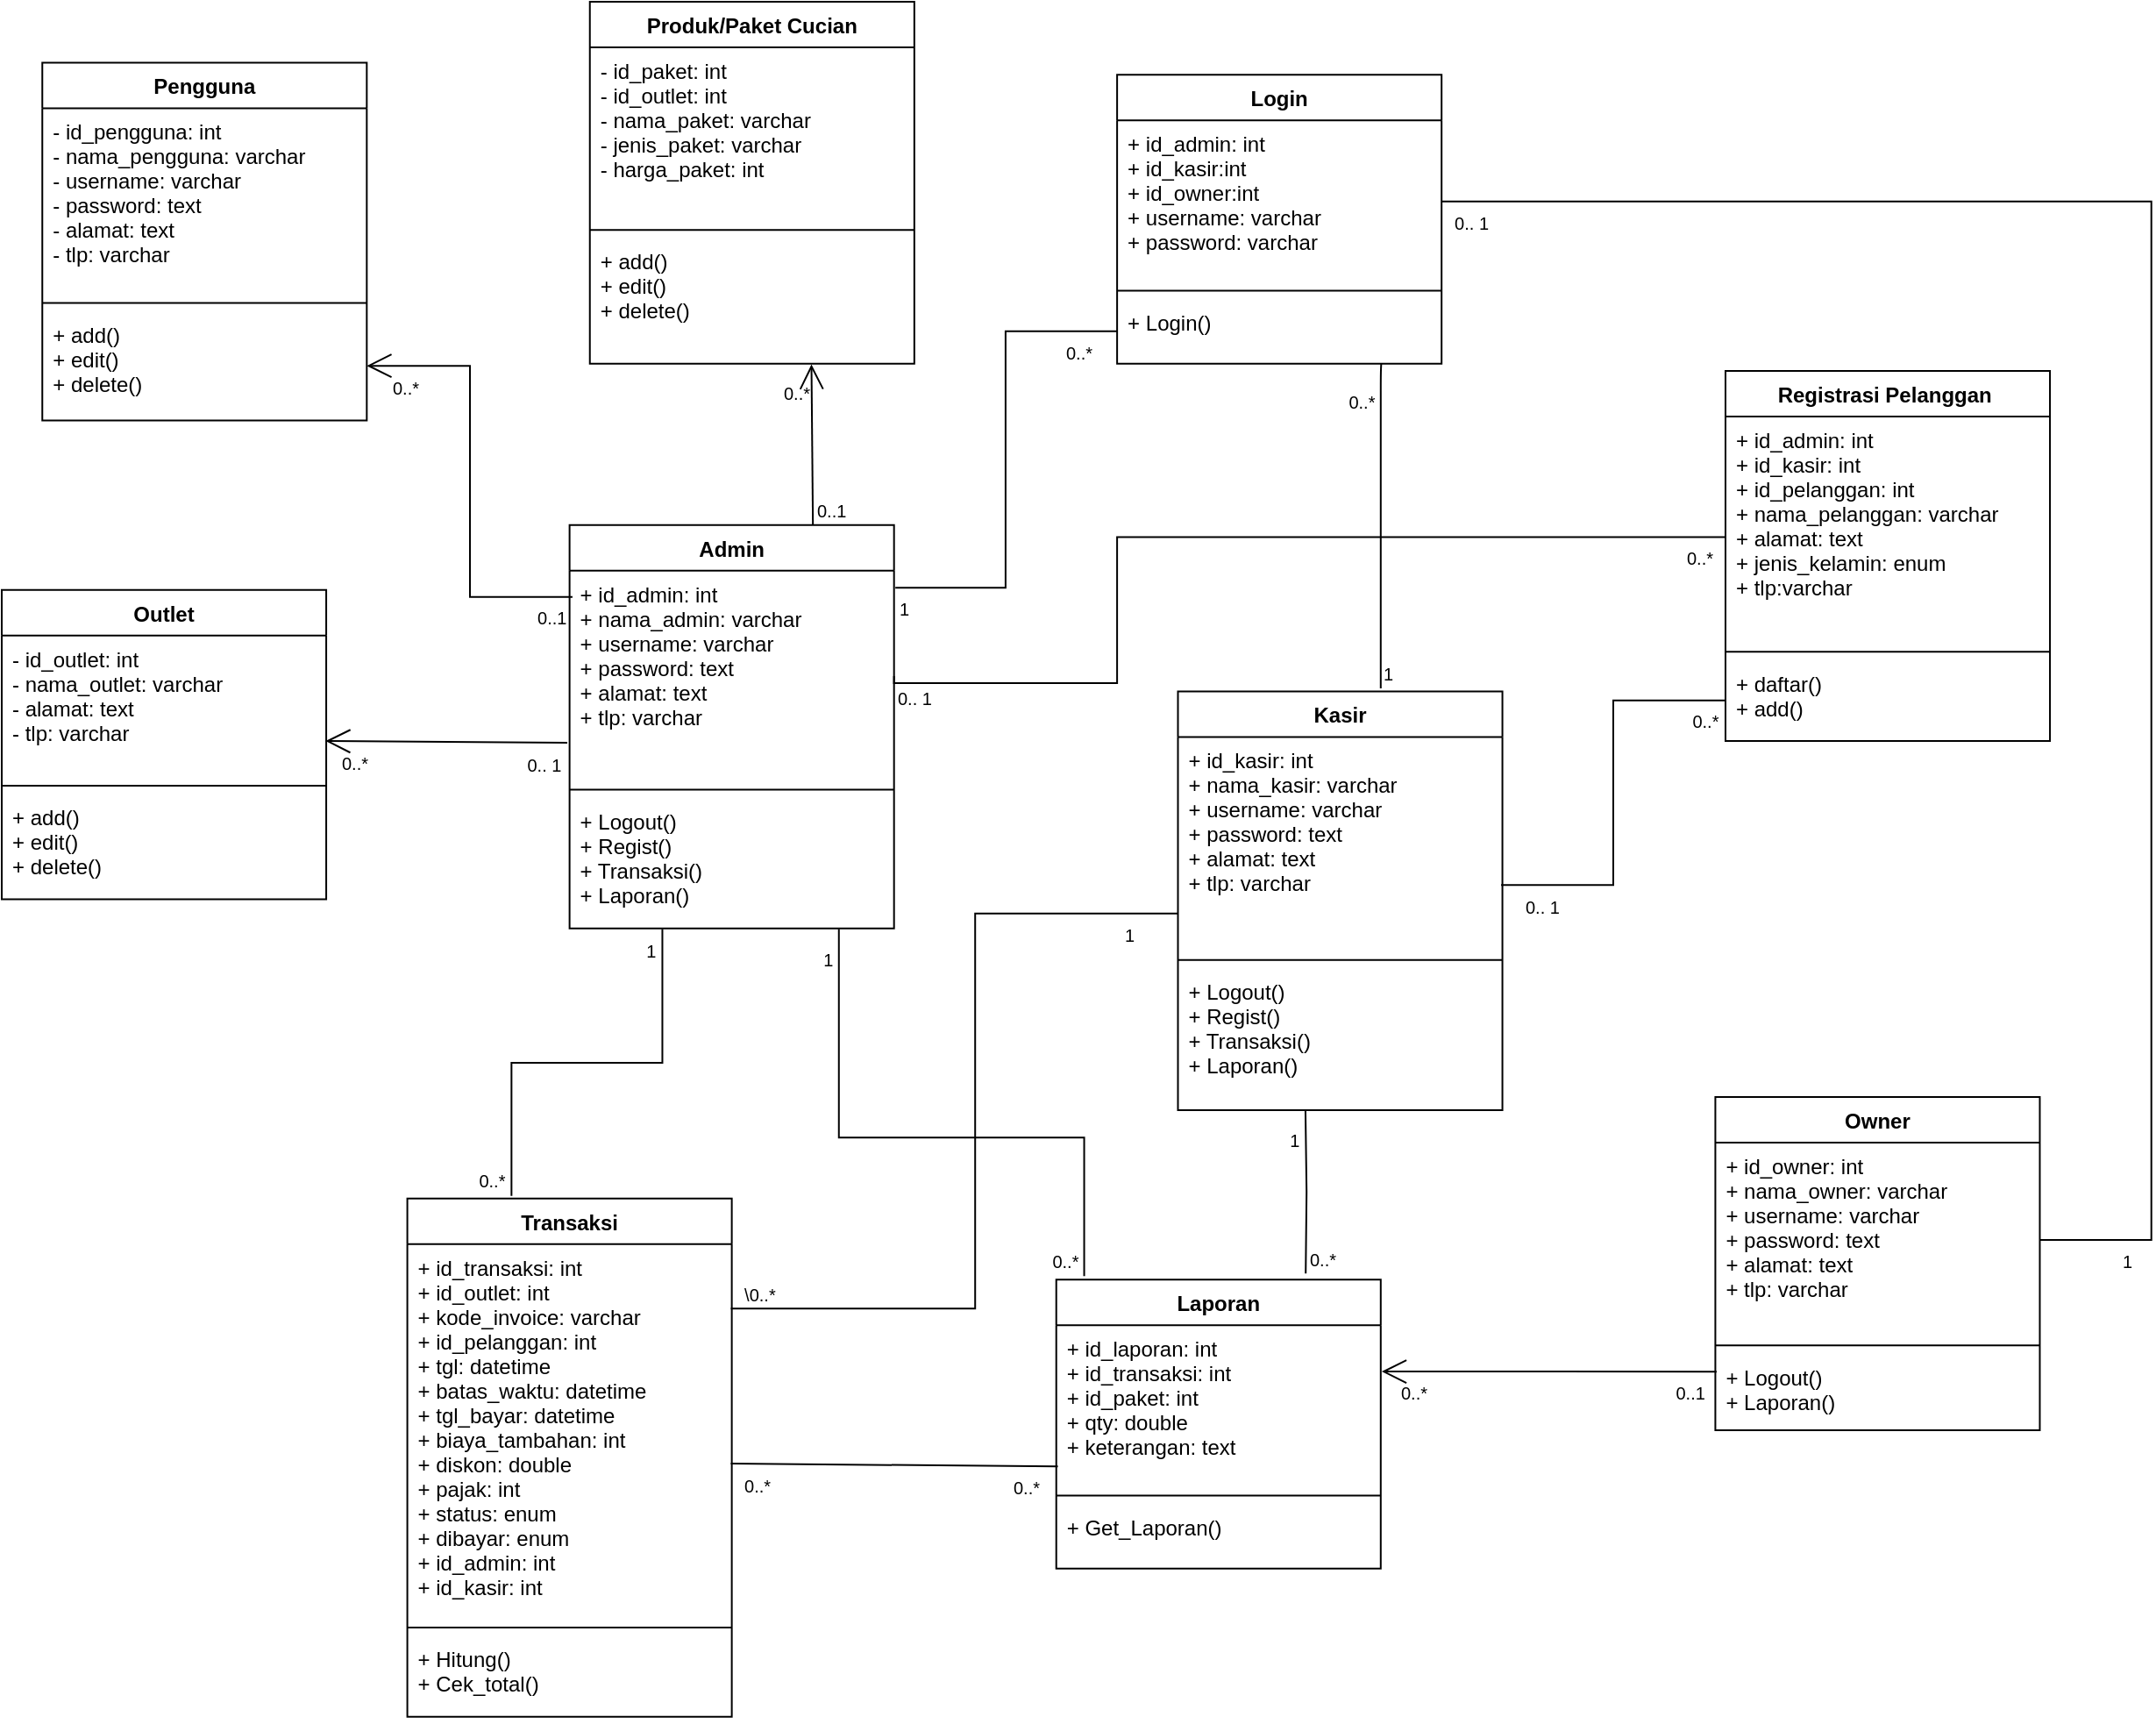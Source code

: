 <mxfile version="13.9.9" type="device"><diagram id="BVl_I3V3yNyQoxOFareO" name="laundry"><mxGraphModel dx="854" dy="506" grid="1" gridSize="10" guides="1" tooltips="1" connect="1" arrows="1" fold="1" page="1" pageScale="1" pageWidth="1700" pageHeight="1100" math="0" shadow="0"><root><mxCell id="0"/><mxCell id="1" parent="0"/><mxCell id="NLVMlmAIXSOTQww0Jug1-1" value="Admin" style="swimlane;fontStyle=1;align=center;verticalAlign=top;childLayout=stackLayout;horizontal=1;startSize=26;horizontalStack=0;resizeParent=1;resizeParentMax=0;resizeLast=0;collapsible=1;marginBottom=0;" parent="1" vertex="1"><mxGeometry x="560.809" y="338.367" width="185.03" height="230.004" as="geometry"/></mxCell><mxCell id="NLVMlmAIXSOTQww0Jug1-2" value="+ id_admin: int&#10;+ nama_admin: varchar&#10;+ username: varchar&#10;+ password: text&#10;+ alamat: text&#10;+ tlp: varchar" style="text;strokeColor=none;fillColor=none;align=left;verticalAlign=top;spacingLeft=4;spacingRight=4;overflow=hidden;rotatable=0;points=[[0,0.5],[1,0.5]];portConstraint=eastwest;" parent="NLVMlmAIXSOTQww0Jug1-1" vertex="1"><mxGeometry y="26" width="185.03" height="120.272" as="geometry"/></mxCell><mxCell id="NLVMlmAIXSOTQww0Jug1-3" value="" style="line;strokeWidth=1;fillColor=none;align=left;verticalAlign=middle;spacingTop=-1;spacingLeft=3;spacingRight=3;rotatable=0;labelPosition=right;points=[];portConstraint=eastwest;" parent="NLVMlmAIXSOTQww0Jug1-1" vertex="1"><mxGeometry y="146.272" width="185.03" height="9.252" as="geometry"/></mxCell><mxCell id="NLVMlmAIXSOTQww0Jug1-4" value="+ Logout()&#10;+ Regist()&#10;+ Transaksi()&#10;+ Laporan()&#10;" style="text;strokeColor=none;fillColor=none;align=left;verticalAlign=top;spacingLeft=4;spacingRight=4;overflow=hidden;rotatable=0;points=[[0,0.5],[1,0.5]];portConstraint=eastwest;" parent="NLVMlmAIXSOTQww0Jug1-1" vertex="1"><mxGeometry y="155.524" width="185.03" height="74.48" as="geometry"/></mxCell><mxCell id="0i32CVucaFQMBINQpZ15-2" value="Kasir" style="swimlane;fontStyle=1;align=center;verticalAlign=top;childLayout=stackLayout;horizontal=1;startSize=26;horizontalStack=0;resizeParent=1;resizeParentMax=0;resizeLast=0;collapsible=1;marginBottom=0;" parent="1" vertex="1"><mxGeometry x="907.748" y="433.197" width="185.034" height="238.789" as="geometry"/></mxCell><mxCell id="0i32CVucaFQMBINQpZ15-3" value="+ id_kasir: int&#10;+ nama_kasir: varchar&#10;+ username: varchar&#10;+ password: text&#10;+ alamat: text&#10;+ tlp: varchar" style="text;strokeColor=none;fillColor=none;align=left;verticalAlign=top;spacingLeft=4;spacingRight=4;overflow=hidden;rotatable=0;points=[[0,0.5],[1,0.5]];portConstraint=eastwest;" parent="0i32CVucaFQMBINQpZ15-2" vertex="1"><mxGeometry y="26" width="185.034" height="122.585" as="geometry"/></mxCell><mxCell id="0i32CVucaFQMBINQpZ15-4" value="" style="line;strokeWidth=1;fillColor=none;align=left;verticalAlign=middle;spacingTop=-1;spacingLeft=3;spacingRight=3;rotatable=0;labelPosition=right;points=[];portConstraint=eastwest;" parent="0i32CVucaFQMBINQpZ15-2" vertex="1"><mxGeometry y="148.585" width="185.034" height="9.252" as="geometry"/></mxCell><mxCell id="0i32CVucaFQMBINQpZ15-5" value="+ Logout()&#10;+ Regist()&#10;+ Transaksi()&#10;+ Laporan()" style="text;strokeColor=none;fillColor=none;align=left;verticalAlign=top;spacingLeft=4;spacingRight=4;overflow=hidden;rotatable=0;points=[[0,0.5],[1,0.5]];portConstraint=eastwest;" parent="0i32CVucaFQMBINQpZ15-2" vertex="1"><mxGeometry y="157.837" width="185.034" height="80.952" as="geometry"/></mxCell><mxCell id="0i32CVucaFQMBINQpZ15-6" value="Owner" style="swimlane;fontStyle=1;align=center;verticalAlign=top;childLayout=stackLayout;horizontal=1;startSize=26;horizontalStack=0;resizeParent=1;resizeParentMax=0;resizeLast=0;collapsible=1;marginBottom=0;" parent="1" vertex="1"><mxGeometry x="1214.211" y="664.49" width="185.03" height="190.002" as="geometry"/></mxCell><mxCell id="0i32CVucaFQMBINQpZ15-7" value="+ id_owner: int&#10;+ nama_owner: varchar&#10;+ username: varchar&#10;+ password: text&#10;+ alamat: text&#10;+ tlp: varchar" style="text;strokeColor=none;fillColor=none;align=left;verticalAlign=top;spacingLeft=4;spacingRight=4;overflow=hidden;rotatable=0;points=[[0,0.5],[1,0.5]];portConstraint=eastwest;" parent="0i32CVucaFQMBINQpZ15-6" vertex="1"><mxGeometry y="26" width="185.03" height="111.02" as="geometry"/></mxCell><mxCell id="0i32CVucaFQMBINQpZ15-8" value="" style="line;strokeWidth=1;fillColor=none;align=left;verticalAlign=middle;spacingTop=-1;spacingLeft=3;spacingRight=3;rotatable=0;labelPosition=right;points=[];portConstraint=eastwest;" parent="0i32CVucaFQMBINQpZ15-6" vertex="1"><mxGeometry y="137.02" width="185.03" height="9.252" as="geometry"/></mxCell><mxCell id="0i32CVucaFQMBINQpZ15-9" value="+ Logout()&#10;+ Laporan()" style="text;strokeColor=none;fillColor=none;align=left;verticalAlign=top;spacingLeft=4;spacingRight=4;overflow=hidden;rotatable=0;points=[[0,0.5],[1,0.5]];portConstraint=eastwest;" parent="0i32CVucaFQMBINQpZ15-6" vertex="1"><mxGeometry y="146.272" width="185.03" height="43.73" as="geometry"/></mxCell><mxCell id="0i32CVucaFQMBINQpZ15-11" value="Laporan" style="swimlane;fontStyle=1;align=center;verticalAlign=top;childLayout=stackLayout;horizontal=1;startSize=26;horizontalStack=0;resizeParent=1;resizeParentMax=0;resizeLast=0;collapsible=1;marginBottom=0;" parent="1" vertex="1"><mxGeometry x="838.36" y="768.571" width="185.034" height="164.776" as="geometry"/></mxCell><mxCell id="0i32CVucaFQMBINQpZ15-12" value="+ id_laporan: int&#10;+ id_transaksi: int&#10;+ id_paket: int&#10;+ qty: double&#10;+ keterangan: text" style="text;strokeColor=none;fillColor=none;align=left;verticalAlign=top;spacingLeft=4;spacingRight=4;overflow=hidden;rotatable=0;points=[[0,0.5],[1,0.5]];portConstraint=eastwest;" parent="0i32CVucaFQMBINQpZ15-11" vertex="1"><mxGeometry y="26" width="185.034" height="92.517" as="geometry"/></mxCell><mxCell id="0i32CVucaFQMBINQpZ15-13" value="" style="line;strokeWidth=1;fillColor=none;align=left;verticalAlign=middle;spacingTop=-1;spacingLeft=3;spacingRight=3;rotatable=0;labelPosition=right;points=[];portConstraint=eastwest;" parent="0i32CVucaFQMBINQpZ15-11" vertex="1"><mxGeometry y="118.517" width="185.034" height="9.252" as="geometry"/></mxCell><mxCell id="0i32CVucaFQMBINQpZ15-14" value="+ Get_Laporan()" style="text;strokeColor=none;fillColor=none;align=left;verticalAlign=top;spacingLeft=4;spacingRight=4;overflow=hidden;rotatable=0;points=[[0,0.5],[1,0.5]];portConstraint=eastwest;" parent="0i32CVucaFQMBINQpZ15-11" vertex="1"><mxGeometry y="127.769" width="185.034" height="37.007" as="geometry"/></mxCell><mxCell id="0i32CVucaFQMBINQpZ15-15" value="Transaksi" style="swimlane;fontStyle=1;align=center;verticalAlign=top;childLayout=stackLayout;horizontal=1;startSize=26;horizontalStack=0;resizeParent=1;resizeParentMax=0;resizeLast=0;collapsible=1;marginBottom=0;" parent="1" vertex="1"><mxGeometry x="468.292" y="722.313" width="185.03" height="295.51" as="geometry"/></mxCell><mxCell id="0i32CVucaFQMBINQpZ15-16" value="+ id_transaksi: int&#10;+ id_outlet: int&#10;+ kode_invoice: varchar&#10;+ id_pelanggan: int&#10;+ tgl: datetime&#10;+ batas_waktu: datetime&#10;+ tgl_bayar: datetime&#10;+ biaya_tambahan: int&#10;+ diskon: double&#10;+ pajak: int&#10;+ status: enum&#10;+ dibayar: enum&#10;+ id_admin: int&#10;+ id_kasir: int" style="text;strokeColor=none;fillColor=none;align=left;verticalAlign=top;spacingLeft=4;spacingRight=4;overflow=hidden;rotatable=0;points=[[0,0.5],[1,0.5]];portConstraint=eastwest;" parent="0i32CVucaFQMBINQpZ15-15" vertex="1"><mxGeometry y="26" width="185.03" height="214" as="geometry"/></mxCell><mxCell id="0i32CVucaFQMBINQpZ15-17" value="" style="line;strokeWidth=1;fillColor=none;align=left;verticalAlign=middle;spacingTop=-1;spacingLeft=3;spacingRight=3;rotatable=0;labelPosition=right;points=[];portConstraint=eastwest;" parent="0i32CVucaFQMBINQpZ15-15" vertex="1"><mxGeometry y="240" width="185.03" height="9.252" as="geometry"/></mxCell><mxCell id="0i32CVucaFQMBINQpZ15-18" value="+ Hitung()&#10;+ Cek_total()" style="text;strokeColor=none;fillColor=none;align=left;verticalAlign=top;spacingLeft=4;spacingRight=4;overflow=hidden;rotatable=0;points=[[0,0.5],[1,0.5]];portConstraint=eastwest;" parent="0i32CVucaFQMBINQpZ15-15" vertex="1"><mxGeometry y="249.252" width="185.03" height="46.259" as="geometry"/></mxCell><mxCell id="0i32CVucaFQMBINQpZ15-19" value="Outlet" style="swimlane;fontStyle=1;align=center;verticalAlign=top;childLayout=stackLayout;horizontal=1;startSize=26;horizontalStack=0;resizeParent=1;resizeParentMax=0;resizeLast=0;collapsible=1;marginBottom=0;" parent="1" vertex="1"><mxGeometry x="237" y="375.374" width="185.034" height="176.34" as="geometry"/></mxCell><mxCell id="0i32CVucaFQMBINQpZ15-20" value="- id_outlet: int&#10;- nama_outlet: varchar&#10;- alamat: text&#10;- tlp: varchar&#10;" style="text;strokeColor=none;fillColor=none;align=left;verticalAlign=top;spacingLeft=4;spacingRight=4;overflow=hidden;rotatable=0;points=[[0,0.5],[1,0.5]];portConstraint=eastwest;" parent="0i32CVucaFQMBINQpZ15-19" vertex="1"><mxGeometry y="26" width="185.034" height="80.952" as="geometry"/></mxCell><mxCell id="0i32CVucaFQMBINQpZ15-21" value="" style="line;strokeWidth=1;fillColor=none;align=left;verticalAlign=middle;spacingTop=-1;spacingLeft=3;spacingRight=3;rotatable=0;labelPosition=right;points=[];portConstraint=eastwest;" parent="0i32CVucaFQMBINQpZ15-19" vertex="1"><mxGeometry y="106.952" width="185.034" height="9.252" as="geometry"/></mxCell><mxCell id="0i32CVucaFQMBINQpZ15-22" value="+ add()&#10;+ edit()&#10;+ delete()" style="text;strokeColor=none;fillColor=none;align=left;verticalAlign=top;spacingLeft=4;spacingRight=4;overflow=hidden;rotatable=0;points=[[0,0.5],[1,0.5]];portConstraint=eastwest;" parent="0i32CVucaFQMBINQpZ15-19" vertex="1"><mxGeometry y="116.204" width="185.034" height="60.136" as="geometry"/></mxCell><mxCell id="0i32CVucaFQMBINQpZ15-23" value="Produk/Paket Cucian" style="swimlane;fontStyle=1;align=center;verticalAlign=top;childLayout=stackLayout;horizontal=1;startSize=26;horizontalStack=0;resizeParent=1;resizeParentMax=0;resizeLast=0;collapsible=1;marginBottom=0;" parent="1" vertex="1"><mxGeometry x="572.374" y="40" width="185.034" height="206.408" as="geometry"/></mxCell><mxCell id="0i32CVucaFQMBINQpZ15-24" value="- id_paket: int&#10;- id_outlet: int&#10;- nama_paket: varchar&#10;- jenis_paket: varchar&#10;- harga_paket: int" style="text;strokeColor=none;fillColor=none;align=left;verticalAlign=top;spacingLeft=4;spacingRight=4;overflow=hidden;rotatable=0;points=[[0,0.5],[1,0.5]];portConstraint=eastwest;" parent="0i32CVucaFQMBINQpZ15-23" vertex="1"><mxGeometry y="26" width="185.034" height="99.456" as="geometry"/></mxCell><mxCell id="0i32CVucaFQMBINQpZ15-25" value="" style="line;strokeWidth=1;fillColor=none;align=left;verticalAlign=middle;spacingTop=-1;spacingLeft=3;spacingRight=3;rotatable=0;labelPosition=right;points=[];portConstraint=eastwest;" parent="0i32CVucaFQMBINQpZ15-23" vertex="1"><mxGeometry y="125.456" width="185.034" height="9.252" as="geometry"/></mxCell><mxCell id="0i32CVucaFQMBINQpZ15-26" value="+ add()&#10;+ edit()&#10;+ delete()" style="text;strokeColor=none;fillColor=none;align=left;verticalAlign=top;spacingLeft=4;spacingRight=4;overflow=hidden;rotatable=0;points=[[0,0.5],[1,0.5]];portConstraint=eastwest;" parent="0i32CVucaFQMBINQpZ15-23" vertex="1"><mxGeometry y="134.707" width="185.034" height="71.701" as="geometry"/></mxCell><mxCell id="0i32CVucaFQMBINQpZ15-27" value="Pengguna" style="swimlane;fontStyle=1;align=center;verticalAlign=top;childLayout=stackLayout;horizontal=1;startSize=26;horizontalStack=0;resizeParent=1;resizeParentMax=0;resizeLast=0;collapsible=1;marginBottom=0;" parent="1" vertex="1"><mxGeometry x="260.129" y="74.694" width="185.034" height="204.095" as="geometry"/></mxCell><mxCell id="0i32CVucaFQMBINQpZ15-28" value="- id_pengguna: int&#10;- nama_pengguna: varchar&#10;- username: varchar&#10;- password: text&#10;- alamat: text&#10;- tlp: varchar" style="text;strokeColor=none;fillColor=none;align=left;verticalAlign=top;spacingLeft=4;spacingRight=4;overflow=hidden;rotatable=0;points=[[0,0.5],[1,0.5]];portConstraint=eastwest;" parent="0i32CVucaFQMBINQpZ15-27" vertex="1"><mxGeometry y="26" width="185.034" height="106.395" as="geometry"/></mxCell><mxCell id="0i32CVucaFQMBINQpZ15-29" value="" style="line;strokeWidth=1;fillColor=none;align=left;verticalAlign=middle;spacingTop=-1;spacingLeft=3;spacingRight=3;rotatable=0;labelPosition=right;points=[];portConstraint=eastwest;" parent="0i32CVucaFQMBINQpZ15-27" vertex="1"><mxGeometry y="132.395" width="185.034" height="9.252" as="geometry"/></mxCell><mxCell id="0i32CVucaFQMBINQpZ15-30" value="+ add()&#10;+ edit()&#10;+ delete()" style="text;strokeColor=none;fillColor=none;align=left;verticalAlign=top;spacingLeft=4;spacingRight=4;overflow=hidden;rotatable=0;points=[[0,0.5],[1,0.5]];portConstraint=eastwest;" parent="0i32CVucaFQMBINQpZ15-27" vertex="1"><mxGeometry y="141.646" width="185.034" height="62.449" as="geometry"/></mxCell><mxCell id="0i32CVucaFQMBINQpZ15-31" value="Registrasi Pelanggan " style="swimlane;fontStyle=1;align=center;verticalAlign=top;childLayout=stackLayout;horizontal=1;startSize=26;horizontalStack=0;resizeParent=1;resizeParentMax=0;resizeLast=0;collapsible=1;marginBottom=0;" parent="1" vertex="1"><mxGeometry x="1219.993" y="250.476" width="185.034" height="211.034" as="geometry"/></mxCell><mxCell id="0i32CVucaFQMBINQpZ15-32" value="+ id_admin: int&#10;+ id_kasir: int&#10;+ id_pelanggan: int&#10;+ nama_pelanggan: varchar&#10;+ alamat: text&#10;+ jenis_kelamin: enum&#10;+ tlp:varchar" style="text;strokeColor=none;fillColor=none;align=left;verticalAlign=top;spacingLeft=4;spacingRight=4;overflow=hidden;rotatable=0;points=[[0,0.5],[1,0.5]];portConstraint=eastwest;" parent="0i32CVucaFQMBINQpZ15-31" vertex="1"><mxGeometry y="26" width="185.034" height="129.524" as="geometry"/></mxCell><mxCell id="0i32CVucaFQMBINQpZ15-33" value="" style="line;strokeWidth=1;fillColor=none;align=left;verticalAlign=middle;spacingTop=-1;spacingLeft=3;spacingRight=3;rotatable=0;labelPosition=right;points=[];portConstraint=eastwest;" parent="0i32CVucaFQMBINQpZ15-31" vertex="1"><mxGeometry y="155.524" width="185.034" height="9.252" as="geometry"/></mxCell><mxCell id="0i32CVucaFQMBINQpZ15-34" value="+ daftar()&#10;+ add()" style="text;strokeColor=none;fillColor=none;align=left;verticalAlign=top;spacingLeft=4;spacingRight=4;overflow=hidden;rotatable=0;points=[[0,0.5],[1,0.5]];portConstraint=eastwest;" parent="0i32CVucaFQMBINQpZ15-31" vertex="1"><mxGeometry y="164.776" width="185.034" height="46.259" as="geometry"/></mxCell><mxCell id="0i32CVucaFQMBINQpZ15-35" value="" style="verticalAlign=bottom;html=1;endArrow=none;entryX=0.005;entryY=0.871;entryDx=0;entryDy=0;entryPerimeter=0;exitX=0.997;exitY=0.585;exitDx=0;exitDy=0;exitPerimeter=0;" parent="1" source="0i32CVucaFQMBINQpZ15-16" target="0i32CVucaFQMBINQpZ15-12" edge="1"><mxGeometry x="237" y="40" as="geometry"><mxPoint x="531.898" y="514.15" as="sourcePoint"/><mxPoint x="821.013" y="514.15" as="targetPoint"/></mxGeometry></mxCell><mxCell id="0i32CVucaFQMBINQpZ15-36" value="&amp;nbsp; 0..*" style="resizable=0;html=1;align=left;verticalAlign=top;labelBackgroundColor=none;fontSize=10" parent="0i32CVucaFQMBINQpZ15-35" connectable="0" vertex="1"><mxGeometry x="-1" relative="1" as="geometry"/></mxCell><mxCell id="0i32CVucaFQMBINQpZ15-38" value="0..*" style="resizable=0;html=1;align=right;verticalAlign=top;labelBackgroundColor=none;fontSize=10" parent="0i32CVucaFQMBINQpZ15-35" connectable="0" vertex="1"><mxGeometry x="0.9" relative="1" as="geometry"/></mxCell><mxCell id="0i32CVucaFQMBINQpZ15-40" style="edgeStyle=none;rounded=0;orthogonalLoop=1;jettySize=auto;html=1;exitX=0.5;exitY=0;exitDx=0;exitDy=0;" parent="1" source="0i32CVucaFQMBINQpZ15-11" target="0i32CVucaFQMBINQpZ15-11" edge="1"><mxGeometry x="237" y="40" as="geometry"/></mxCell><mxCell id="0i32CVucaFQMBINQpZ15-43" value="" style="verticalAlign=bottom;html=1;endArrow=open;endSize=12;entryX=1.003;entryY=0.286;entryDx=0;entryDy=0;exitX=0.004;exitY=0.236;exitDx=0;exitDy=0;exitPerimeter=0;entryPerimeter=0;" parent="1" source="0i32CVucaFQMBINQpZ15-9" target="0i32CVucaFQMBINQpZ15-12" edge="1"><mxGeometry x="237" y="40" as="geometry"><mxPoint x="589.721" y="525.714" as="sourcePoint"/><mxPoint x="878.837" y="525.714" as="targetPoint"/></mxGeometry></mxCell><mxCell id="0i32CVucaFQMBINQpZ15-44" value="0..1&amp;nbsp;&amp;nbsp;" style="resizable=0;html=1;align=right;verticalAlign=top;labelBackgroundColor=none;fontSize=10" parent="0i32CVucaFQMBINQpZ15-43" connectable="0" vertex="1"><mxGeometry x="-1" relative="1" as="geometry"/></mxCell><mxCell id="0i32CVucaFQMBINQpZ15-45" value="0..*" style="resizable=0;html=1;align=left;verticalAlign=top;labelBackgroundColor=none;fontSize=10" parent="0i32CVucaFQMBINQpZ15-43" connectable="0" vertex="1"><mxGeometry x="0.9" relative="1" as="geometry"/></mxCell><mxCell id="0i32CVucaFQMBINQpZ15-50" value="" style="verticalAlign=bottom;html=1;endArrow=none;entryX=0;entryY=0.821;entryDx=0;entryDy=0;entryPerimeter=0;exitX=0.997;exitY=0.172;exitDx=0;exitDy=0;edgeStyle=elbowEdgeStyle;rounded=0;exitPerimeter=0;" parent="1" source="0i32CVucaFQMBINQpZ15-16" target="0i32CVucaFQMBINQpZ15-3" edge="1"><mxGeometry x="237" y="40" as="geometry"><mxPoint x="699.585" y="772.041" as="sourcePoint"/><mxPoint x="844.143" y="772.041" as="targetPoint"/><Array as="points"><mxPoint x="792.102" y="641.361"/></Array></mxGeometry></mxCell><mxCell id="0i32CVucaFQMBINQpZ15-51" value="&amp;nbsp; \0..*" style="resizable=0;html=1;align=left;verticalAlign=bottom;labelBackgroundColor=none;fontSize=10" parent="0i32CVucaFQMBINQpZ15-50" connectable="0" vertex="1"><mxGeometry x="-1" relative="1" as="geometry"/></mxCell><mxCell id="0i32CVucaFQMBINQpZ15-52" value="1" style="resizable=0;html=1;align=right;verticalAlign=top;labelBackgroundColor=none;fontSize=10" parent="0i32CVucaFQMBINQpZ15-50" connectable="0" vertex="1"><mxGeometry x="0.9" relative="1" as="geometry"/></mxCell><mxCell id="0i32CVucaFQMBINQpZ15-53" value="" style="verticalAlign=bottom;html=1;endArrow=none;exitX=0;exitY=0.5;exitDx=0;exitDy=0;edgeStyle=elbowEdgeStyle;rounded=0;entryX=0.996;entryY=0.689;entryDx=0;entryDy=0;entryPerimeter=0;" parent="1" source="0i32CVucaFQMBINQpZ15-34" target="0i32CVucaFQMBINQpZ15-3" edge="1"><mxGeometry x="237" y="40" as="geometry"><mxPoint x="635.979" y="571.973" as="sourcePoint"/><mxPoint x="1059.245" y="546.531" as="targetPoint"/></mxGeometry></mxCell><mxCell id="0i32CVucaFQMBINQpZ15-54" value="0..*&amp;nbsp;" style="resizable=0;html=1;align=right;verticalAlign=top;labelBackgroundColor=none;fontSize=10" parent="0i32CVucaFQMBINQpZ15-53" connectable="0" vertex="1"><mxGeometry x="-1" relative="1" as="geometry"/></mxCell><mxCell id="0i32CVucaFQMBINQpZ15-55" value="0.. 1" style="resizable=0;html=1;align=left;verticalAlign=top;labelBackgroundColor=none;fontSize=10" parent="0i32CVucaFQMBINQpZ15-53" connectable="0" vertex="1"><mxGeometry x="0.9" relative="1" as="geometry"/></mxCell><mxCell id="PjOrANEZa_3UmGq7fGb3-1" value="" style="verticalAlign=bottom;html=1;endArrow=open;endSize=12;exitX=-0.007;exitY=0.816;exitDx=0;exitDy=0;exitPerimeter=0;entryX=0.998;entryY=0.743;entryDx=0;entryDy=0;entryPerimeter=0;" edge="1" parent="1" source="NLVMlmAIXSOTQww0Jug1-2" target="0i32CVucaFQMBINQpZ15-20"><mxGeometry x="237" y="40" as="geometry"><mxPoint x="734.279" y="433.197" as="sourcePoint"/><mxPoint x="456.728" y="340.68" as="targetPoint"/></mxGeometry></mxCell><mxCell id="PjOrANEZa_3UmGq7fGb3-2" value="0.. 1&amp;nbsp;" style="resizable=0;html=1;align=right;verticalAlign=top;labelBackgroundColor=none;fontSize=10" connectable="0" vertex="1" parent="PjOrANEZa_3UmGq7fGb3-1"><mxGeometry x="-1" relative="1" as="geometry"/></mxCell><mxCell id="PjOrANEZa_3UmGq7fGb3-3" value="0..*" style="resizable=0;html=1;align=left;verticalAlign=top;labelBackgroundColor=none;fontSize=10" connectable="0" vertex="1" parent="PjOrANEZa_3UmGq7fGb3-1"><mxGeometry x="0.9" relative="1" as="geometry"/></mxCell><mxCell id="PjOrANEZa_3UmGq7fGb3-4" value="" style="resizable=0;html=1;align=right;verticalAlign=bottom;labelBackgroundColor=none;fontSize=10" connectable="0" vertex="1" parent="PjOrANEZa_3UmGq7fGb3-1"><mxGeometry x="0.9" relative="1" as="geometry"/></mxCell><mxCell id="PjOrANEZa_3UmGq7fGb3-17" value="Login" style="swimlane;fontStyle=1;align=center;verticalAlign=top;childLayout=stackLayout;horizontal=1;startSize=26;horizontalStack=0;resizeParent=1;resizeParentMax=0;resizeLast=0;collapsible=1;marginBottom=0;" vertex="1" parent="1"><mxGeometry x="873.054" y="81.633" width="185.034" height="164.776" as="geometry"/></mxCell><mxCell id="PjOrANEZa_3UmGq7fGb3-18" value="+ id_admin: int&#10;+ id_kasir:int&#10;+ id_owner:int&#10;+ username: varchar&#10;+ password: varchar" style="text;strokeColor=none;fillColor=none;align=left;verticalAlign=top;spacingLeft=4;spacingRight=4;overflow=hidden;rotatable=0;points=[[0,0.5],[1,0.5]];portConstraint=eastwest;" vertex="1" parent="PjOrANEZa_3UmGq7fGb3-17"><mxGeometry y="26" width="185.034" height="92.517" as="geometry"/></mxCell><mxCell id="PjOrANEZa_3UmGq7fGb3-19" value="" style="line;strokeWidth=1;fillColor=none;align=left;verticalAlign=middle;spacingTop=-1;spacingLeft=3;spacingRight=3;rotatable=0;labelPosition=right;points=[];portConstraint=eastwest;" vertex="1" parent="PjOrANEZa_3UmGq7fGb3-17"><mxGeometry y="118.517" width="185.034" height="9.252" as="geometry"/></mxCell><mxCell id="PjOrANEZa_3UmGq7fGb3-20" value="+ Login()" style="text;strokeColor=none;fillColor=none;align=left;verticalAlign=top;spacingLeft=4;spacingRight=4;overflow=hidden;rotatable=0;points=[[0,0.5],[1,0.5]];portConstraint=eastwest;" vertex="1" parent="PjOrANEZa_3UmGq7fGb3-17"><mxGeometry y="127.769" width="185.034" height="37.007" as="geometry"/></mxCell><mxCell id="PjOrANEZa_3UmGq7fGb3-21" value="" style="verticalAlign=bottom;html=1;endArrow=none;edgeStyle=orthogonalEdgeStyle;exitX=1.004;exitY=0.081;exitDx=0;exitDy=0;exitPerimeter=0;entryX=0;entryY=0.5;entryDx=0;entryDy=0;rounded=0;" edge="1" parent="1" source="NLVMlmAIXSOTQww0Jug1-2" target="PjOrANEZa_3UmGq7fGb3-20"><mxGeometry x="237" y="40" as="geometry"><mxPoint x="676.456" y="444.762" as="sourcePoint"/><mxPoint x="965.571" y="444.762" as="targetPoint"/></mxGeometry></mxCell><mxCell id="PjOrANEZa_3UmGq7fGb3-22" value="1" style="resizable=0;html=1;align=left;verticalAlign=top;labelBackgroundColor=none;fontSize=10" connectable="0" vertex="1" parent="PjOrANEZa_3UmGq7fGb3-21"><mxGeometry x="-1" relative="1" as="geometry"/></mxCell><mxCell id="PjOrANEZa_3UmGq7fGb3-23" value="" style="resizable=0;html=1;align=left;verticalAlign=bottom;labelBackgroundColor=none;fontSize=10" connectable="0" vertex="1" parent="PjOrANEZa_3UmGq7fGb3-21"><mxGeometry x="-1" relative="1" as="geometry"/></mxCell><mxCell id="PjOrANEZa_3UmGq7fGb3-24" value="0..*" style="resizable=0;html=1;align=right;verticalAlign=top;labelBackgroundColor=none;fontSize=10" connectable="0" vertex="1" parent="PjOrANEZa_3UmGq7fGb3-21"><mxGeometry x="0.9" relative="1" as="geometry"/></mxCell><mxCell id="PjOrANEZa_3UmGq7fGb3-25" value="" style="resizable=0;html=1;align=right;verticalAlign=bottom;labelBackgroundColor=none;fontSize=10" connectable="0" vertex="1" parent="PjOrANEZa_3UmGq7fGb3-21"><mxGeometry x="0.9" relative="1" as="geometry"/></mxCell><mxCell id="PjOrANEZa_3UmGq7fGb3-26" value="" style="verticalAlign=bottom;html=1;endArrow=none;edgeStyle=orthogonalEdgeStyle;exitX=0.625;exitY=-0.007;exitDx=0;exitDy=0;exitPerimeter=0;entryX=0.814;entryY=1;entryDx=0;entryDy=0;entryPerimeter=0;" edge="1" parent="1" source="0i32CVucaFQMBINQpZ15-2" target="PjOrANEZa_3UmGq7fGb3-20"><mxGeometry x="237" y="40" as="geometry"><mxPoint x="676.456" y="456.327" as="sourcePoint"/><mxPoint x="1023.394" y="251.633" as="targetPoint"/><Array as="points"><mxPoint x="1023" y="252"/></Array></mxGeometry></mxCell><mxCell id="PjOrANEZa_3UmGq7fGb3-27" value="1" style="resizable=0;html=1;align=left;verticalAlign=bottom;labelBackgroundColor=none;fontSize=10" connectable="0" vertex="1" parent="PjOrANEZa_3UmGq7fGb3-26"><mxGeometry x="-1" relative="1" as="geometry"/></mxCell><mxCell id="PjOrANEZa_3UmGq7fGb3-28" value="" style="resizable=0;html=1;align=left;verticalAlign=bottom;labelBackgroundColor=none;fontSize=10" connectable="0" vertex="1" parent="PjOrANEZa_3UmGq7fGb3-26"><mxGeometry x="-1" relative="1" as="geometry"/></mxCell><mxCell id="PjOrANEZa_3UmGq7fGb3-29" value="0..*&amp;nbsp;" style="resizable=0;html=1;align=right;verticalAlign=top;labelBackgroundColor=none;fontSize=10" connectable="0" vertex="1" parent="PjOrANEZa_3UmGq7fGb3-26"><mxGeometry x="0.9" relative="1" as="geometry"/></mxCell><mxCell id="PjOrANEZa_3UmGq7fGb3-30" value="" style="resizable=0;html=1;align=right;verticalAlign=bottom;labelBackgroundColor=none;fontSize=10" connectable="0" vertex="1" parent="PjOrANEZa_3UmGq7fGb3-26"><mxGeometry x="0.9" relative="1" as="geometry"/></mxCell><mxCell id="PjOrANEZa_3UmGq7fGb3-31" value="" style="verticalAlign=bottom;html=1;endArrow=none;exitX=1;exitY=0.5;exitDx=0;exitDy=0;edgeStyle=elbowEdgeStyle;rounded=0;entryX=1;entryY=0.5;entryDx=0;entryDy=0;" edge="1" parent="1" source="PjOrANEZa_3UmGq7fGb3-18" target="0i32CVucaFQMBINQpZ15-7"><mxGeometry x="237" y="40" as="geometry"><mxPoint x="1196.864" y="454.014" as="sourcePoint"/><mxPoint x="1070.809" y="558.095" as="targetPoint"/><Array as="points"><mxPoint x="1462.85" y="502.585"/></Array></mxGeometry></mxCell><mxCell id="PjOrANEZa_3UmGq7fGb3-32" value="&amp;nbsp; 0.. 1" style="resizable=0;html=1;align=left;verticalAlign=top;labelBackgroundColor=none;fontSize=10" connectable="0" vertex="1" parent="PjOrANEZa_3UmGq7fGb3-31"><mxGeometry x="-1" relative="1" as="geometry"/></mxCell><mxCell id="PjOrANEZa_3UmGq7fGb3-33" value="1" style="resizable=0;html=1;align=right;verticalAlign=top;labelBackgroundColor=none;fontSize=10" connectable="0" vertex="1" parent="PjOrANEZa_3UmGq7fGb3-31"><mxGeometry x="0.9" relative="1" as="geometry"/></mxCell><mxCell id="PjOrANEZa_3UmGq7fGb3-34" value="" style="verticalAlign=bottom;html=1;endArrow=none;entryX=0.286;entryY=1.005;entryDx=0;entryDy=0;entryPerimeter=0;exitX=0.321;exitY=-0.005;exitDx=0;exitDy=0;exitPerimeter=0;edgeStyle=elbowEdgeStyle;elbow=vertical;rounded=0;" edge="1" parent="1" source="0i32CVucaFQMBINQpZ15-15" target="NLVMlmAIXSOTQww0Jug1-4"><mxGeometry x="237" y="40" as="geometry"><mxPoint x="653.326" y="710.748" as="sourcePoint"/><mxPoint x="881.473" y="576.698" as="targetPoint"/></mxGeometry></mxCell><mxCell id="PjOrANEZa_3UmGq7fGb3-35" value="0..*&amp;nbsp;" style="resizable=0;html=1;align=right;verticalAlign=bottom;labelBackgroundColor=none;fontSize=10" connectable="0" vertex="1" parent="PjOrANEZa_3UmGq7fGb3-34"><mxGeometry x="-1" relative="1" as="geometry"/></mxCell><mxCell id="PjOrANEZa_3UmGq7fGb3-36" value="1&amp;nbsp;" style="resizable=0;html=1;align=right;verticalAlign=middle;labelBackgroundColor=none;fontSize=10" connectable="0" vertex="1" parent="PjOrANEZa_3UmGq7fGb3-34"><mxGeometry x="0.9" relative="1" as="geometry"/></mxCell><mxCell id="PjOrANEZa_3UmGq7fGb3-37" value="" style="verticalAlign=bottom;html=1;endArrow=none;entryX=0.393;entryY=0.998;entryDx=0;entryDy=0;entryPerimeter=0;edgeStyle=orthogonalEdgeStyle;rounded=0;" edge="1" parent="1" target="0i32CVucaFQMBINQpZ15-5"><mxGeometry x="237" y="40" as="geometry"><mxPoint x="980.605" y="765.102" as="sourcePoint"/><mxPoint x="881.473" y="576.698" as="targetPoint"/><Array as="points"/></mxGeometry></mxCell><mxCell id="PjOrANEZa_3UmGq7fGb3-38" value="0..*" style="resizable=0;html=1;align=left;verticalAlign=bottom;labelBackgroundColor=none;fontSize=10" connectable="0" vertex="1" parent="PjOrANEZa_3UmGq7fGb3-37"><mxGeometry x="-1" relative="1" as="geometry"/></mxCell><mxCell id="PjOrANEZa_3UmGq7fGb3-39" value="1&amp;nbsp;" style="resizable=0;html=1;align=right;verticalAlign=top;labelBackgroundColor=none;fontSize=10" connectable="0" vertex="1" parent="PjOrANEZa_3UmGq7fGb3-37"><mxGeometry x="0.9" relative="1" as="geometry"/></mxCell><mxCell id="PjOrANEZa_3UmGq7fGb3-40" value="" style="verticalAlign=bottom;html=1;endArrow=none;entryX=0.83;entryY=1.005;entryDx=0;entryDy=0;entryPerimeter=0;exitX=0.086;exitY=-0.012;exitDx=0;exitDy=0;exitPerimeter=0;edgeStyle=elbowEdgeStyle;elbow=vertical;rounded=0;" edge="1" parent="1" source="0i32CVucaFQMBINQpZ15-11" target="NLVMlmAIXSOTQww0Jug1-4"><mxGeometry x="237" y="40" as="geometry"><mxPoint x="573.947" y="709.06" as="sourcePoint"/><mxPoint x="625.294" y="604.828" as="targetPoint"/><Array as="points"><mxPoint x="780.537" y="687.619"/></Array></mxGeometry></mxCell><mxCell id="PjOrANEZa_3UmGq7fGb3-41" value="0..*&amp;nbsp;" style="resizable=0;html=1;align=right;verticalAlign=bottom;labelBackgroundColor=none;fontSize=10" connectable="0" vertex="1" parent="PjOrANEZa_3UmGq7fGb3-40"><mxGeometry x="-1" relative="1" as="geometry"/></mxCell><mxCell id="PjOrANEZa_3UmGq7fGb3-42" value="1&amp;nbsp;" style="resizable=0;html=1;align=right;verticalAlign=middle;labelBackgroundColor=none;fontSize=10" connectable="0" vertex="1" parent="PjOrANEZa_3UmGq7fGb3-40"><mxGeometry x="0.9" relative="1" as="geometry"/></mxCell><mxCell id="PjOrANEZa_3UmGq7fGb3-43" value="" style="verticalAlign=bottom;html=1;endArrow=none;edgeStyle=orthogonalEdgeStyle;exitX=1;exitY=0.5;exitDx=0;exitDy=0;entryX=0;entryY=0.5;entryDx=0;entryDy=0;rounded=0;" edge="1" parent="1" source="NLVMlmAIXSOTQww0Jug1-2" target="0i32CVucaFQMBINQpZ15-32"><mxGeometry x="237" y="40" as="geometry"><mxPoint x="759.073" y="414.879" as="sourcePoint"/><mxPoint x="884.619" y="294.422" as="targetPoint"/><Array as="points"><mxPoint x="873.054" y="428.571"/><mxPoint x="873.054" y="345.306"/></Array></mxGeometry></mxCell><mxCell id="PjOrANEZa_3UmGq7fGb3-44" value="0.. 1" style="resizable=0;html=1;align=left;verticalAlign=top;labelBackgroundColor=none;fontSize=10" connectable="0" vertex="1" parent="PjOrANEZa_3UmGq7fGb3-43"><mxGeometry x="-1" relative="1" as="geometry"/></mxCell><mxCell id="PjOrANEZa_3UmGq7fGb3-45" value="" style="resizable=0;html=1;align=left;verticalAlign=bottom;labelBackgroundColor=none;fontSize=10" connectable="0" vertex="1" parent="PjOrANEZa_3UmGq7fGb3-43"><mxGeometry x="-1" relative="1" as="geometry"/></mxCell><mxCell id="PjOrANEZa_3UmGq7fGb3-46" value="0..*" style="resizable=0;html=1;align=left;verticalAlign=top;labelBackgroundColor=none;fontSize=10" connectable="0" vertex="1" parent="PjOrANEZa_3UmGq7fGb3-43"><mxGeometry x="0.9" relative="1" as="geometry"/></mxCell><mxCell id="PjOrANEZa_3UmGq7fGb3-47" value="" style="resizable=0;html=1;align=right;verticalAlign=bottom;labelBackgroundColor=none;fontSize=10" connectable="0" vertex="1" parent="PjOrANEZa_3UmGq7fGb3-43"><mxGeometry x="0.9" relative="1" as="geometry"/></mxCell><mxCell id="PjOrANEZa_3UmGq7fGb3-56" value="" style="verticalAlign=bottom;html=1;endArrow=open;endSize=12;exitX=0.009;exitY=0.125;exitDx=0;exitDy=0;exitPerimeter=0;entryX=1;entryY=0.5;entryDx=0;entryDy=0;edgeStyle=elbowEdgeStyle;rounded=0;" edge="1" parent="1" source="NLVMlmAIXSOTQww0Jug1-2" target="0i32CVucaFQMBINQpZ15-30"><mxGeometry x="237" y="40" as="geometry"><mxPoint x="567.378" y="479.345" as="sourcePoint"/><mxPoint x="435.264" y="477.64" as="targetPoint"/></mxGeometry></mxCell><mxCell id="PjOrANEZa_3UmGq7fGb3-57" value="0..1&amp;nbsp;" style="resizable=0;html=1;align=right;verticalAlign=top;labelBackgroundColor=none;fontSize=10" connectable="0" vertex="1" parent="PjOrANEZa_3UmGq7fGb3-56"><mxGeometry x="-1" relative="1" as="geometry"/></mxCell><mxCell id="PjOrANEZa_3UmGq7fGb3-58" value="0..*" style="resizable=0;html=1;align=left;verticalAlign=top;labelBackgroundColor=none;fontSize=10" connectable="0" vertex="1" parent="PjOrANEZa_3UmGq7fGb3-56"><mxGeometry x="0.9" relative="1" as="geometry"/></mxCell><mxCell id="PjOrANEZa_3UmGq7fGb3-59" value="" style="resizable=0;html=1;align=right;verticalAlign=bottom;labelBackgroundColor=none;fontSize=10" connectable="0" vertex="1" parent="PjOrANEZa_3UmGq7fGb3-56"><mxGeometry x="0.9" relative="1" as="geometry"/></mxCell><mxCell id="PjOrANEZa_3UmGq7fGb3-60" value="" style="verticalAlign=bottom;html=1;endArrow=open;endSize=12;exitX=0.75;exitY=0;exitDx=0;exitDy=0;entryX=0.683;entryY=1.005;entryDx=0;entryDy=0;entryPerimeter=0;" edge="1" parent="1" source="NLVMlmAIXSOTQww0Jug1-1" target="0i32CVucaFQMBINQpZ15-26"><mxGeometry x="237" y="40" as="geometry"><mxPoint x="578.943" y="490.909" as="sourcePoint"/><mxPoint x="446.829" y="489.205" as="targetPoint"/></mxGeometry></mxCell><mxCell id="PjOrANEZa_3UmGq7fGb3-61" value="0..1" style="resizable=0;html=1;align=left;verticalAlign=bottom;labelBackgroundColor=none;fontSize=10" connectable="0" vertex="1" parent="PjOrANEZa_3UmGq7fGb3-60"><mxGeometry x="-1" relative="1" as="geometry"/></mxCell><mxCell id="PjOrANEZa_3UmGq7fGb3-62" value="0..*" style="resizable=0;html=1;align=right;verticalAlign=top;labelBackgroundColor=none;fontSize=10" connectable="0" vertex="1" parent="PjOrANEZa_3UmGq7fGb3-60"><mxGeometry x="0.9" relative="1" as="geometry"/></mxCell><mxCell id="PjOrANEZa_3UmGq7fGb3-63" value="" style="resizable=0;html=1;align=right;verticalAlign=bottom;labelBackgroundColor=none;fontSize=10" connectable="0" vertex="1" parent="PjOrANEZa_3UmGq7fGb3-60"><mxGeometry x="0.9" relative="1" as="geometry"/></mxCell></root></mxGraphModel></diagram></mxfile>